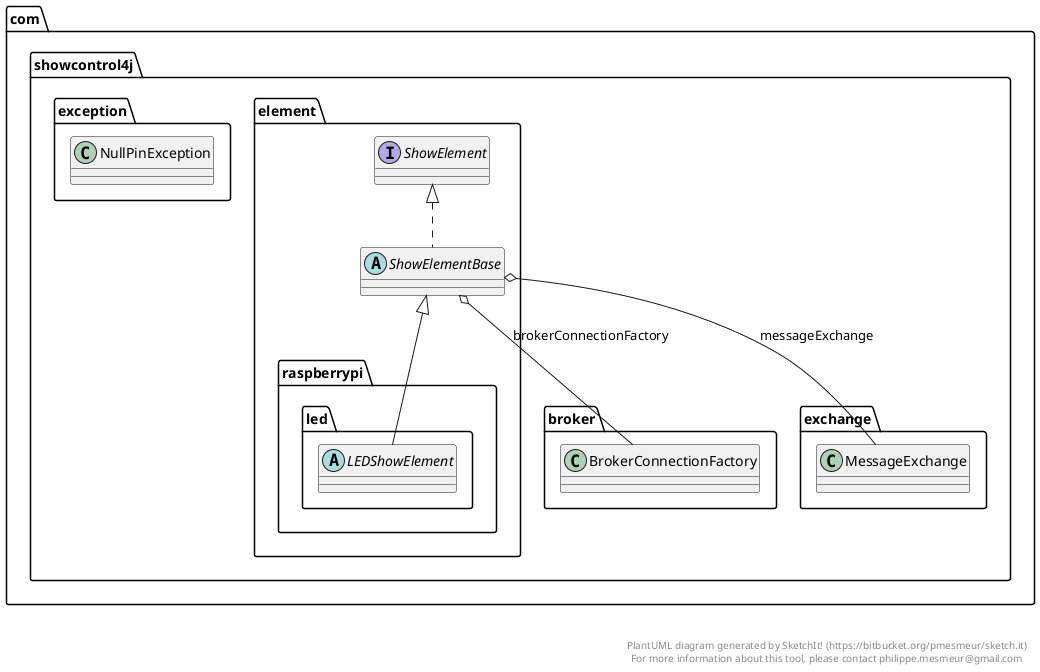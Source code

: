 @startuml

  namespace com.showcontrol4j.element {
    interface com.showcontrol4j.element.ShowElement {
    }
  }
  

  namespace com.showcontrol4j.element {
    abstract class com.showcontrol4j.element.ShowElementBase {
    }
  }
  

  namespace com.showcontrol4j.element {
    namespace raspberrypi.led {
      abstract class com.showcontrol4j.element.raspberrypi.led.LEDShowElement {
      }
    }
  }
  

  namespace com.showcontrol4j.exception {
    class com.showcontrol4j.exception.NullPinException {
    }
  }
  

  com.showcontrol4j.element.ShowElementBase .up.|> com.showcontrol4j.element.ShowElement
  com.showcontrol4j.element.ShowElementBase o-- com.showcontrol4j.broker.BrokerConnectionFactory : brokerConnectionFactory
  com.showcontrol4j.element.ShowElementBase o-- com.showcontrol4j.exchange.MessageExchange : messageExchange
  com.showcontrol4j.element.raspberrypi.led.LEDShowElement -up-|> com.showcontrol4j.element.ShowElementBase


right footer


PlantUML diagram generated by SketchIt! (https://bitbucket.org/pmesmeur/sketch.it)
For more information about this tool, please contact philippe.mesmeur@gmail.com
endfooter

@enduml
